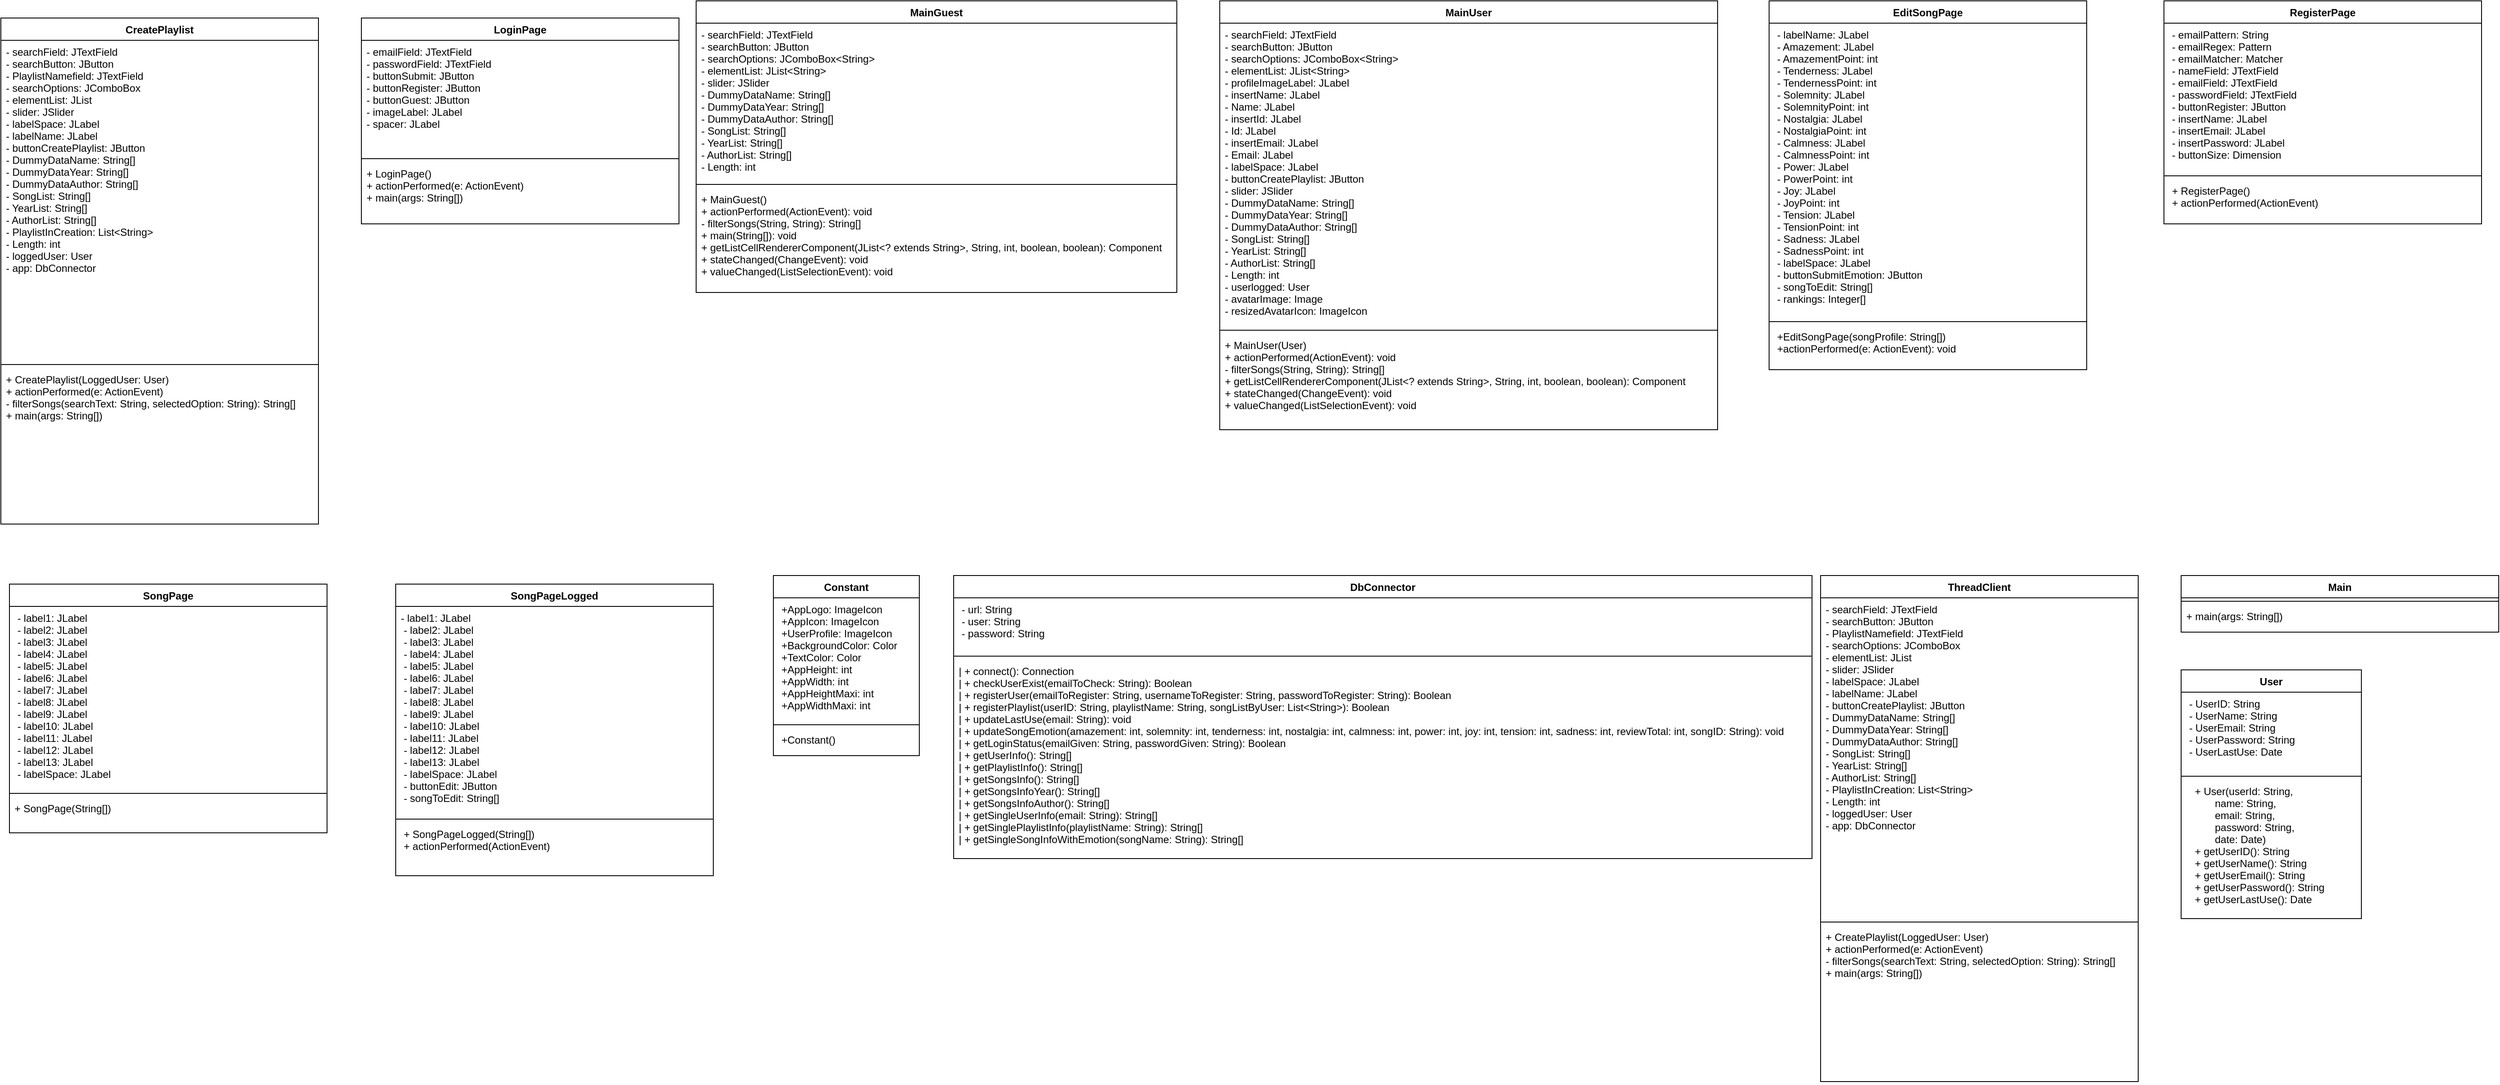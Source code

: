 <mxfile version="20.6.1" type="device"><diagram id="LQ3KDOGqkC2uTU6JP0ZB" name="Pagina-1"><mxGraphModel dx="2234" dy="1517" grid="1" gridSize="10" guides="1" tooltips="1" connect="1" arrows="1" fold="1" page="1" pageScale="1" pageWidth="827" pageHeight="1169" math="0" shadow="0"><root><mxCell id="0"/><mxCell id="1" parent="0"/><mxCell id="YbxQIlslr-gbgTpIGdm2-1" value="CreatePlaylist" style="swimlane;fontStyle=1;align=center;verticalAlign=top;childLayout=stackLayout;horizontal=1;startSize=26;horizontalStack=0;resizeParent=1;resizeParentMax=0;resizeLast=0;collapsible=1;marginBottom=0;" vertex="1" parent="1"><mxGeometry x="320" y="230" width="370" height="590" as="geometry"/></mxCell><mxCell id="YbxQIlslr-gbgTpIGdm2-2" value="- searchField: JTextField&#10;- searchButton: JButton&#10;- PlaylistNamefield: JTextField&#10;- searchOptions: JComboBox&#10;- elementList: JList&#10;- slider: JSlider&#10;- labelSpace: JLabel&#10;- labelName: JLabel&#10;- buttonCreatePlaylist: JButton&#10;- DummyDataName: String[]&#10;- DummyDataYear: String[]&#10;- DummyDataAuthor: String[]&#10;- SongList: String[]&#10;- YearList: String[]&#10;- AuthorList: String[]&#10;- PlaylistInCreation: List&lt;String&gt;&#10;- Length: int&#10;- loggedUser: User&#10;- app: DbConnector" style="text;strokeColor=none;fillColor=none;align=left;verticalAlign=top;spacingLeft=4;spacingRight=4;overflow=hidden;rotatable=0;points=[[0,0.5],[1,0.5]];portConstraint=eastwest;" vertex="1" parent="YbxQIlslr-gbgTpIGdm2-1"><mxGeometry y="26" width="370" height="374" as="geometry"/></mxCell><mxCell id="YbxQIlslr-gbgTpIGdm2-3" value="" style="line;strokeWidth=1;fillColor=none;align=left;verticalAlign=middle;spacingTop=-1;spacingLeft=3;spacingRight=3;rotatable=0;labelPosition=right;points=[];portConstraint=eastwest;strokeColor=inherit;" vertex="1" parent="YbxQIlslr-gbgTpIGdm2-1"><mxGeometry y="400" width="370" height="8" as="geometry"/></mxCell><mxCell id="YbxQIlslr-gbgTpIGdm2-4" value="+ CreatePlaylist(LoggedUser: User)&#10;+ actionPerformed(e: ActionEvent)&#10;- filterSongs(searchText: String, selectedOption: String): String[]&#10;+ main(args: String[])" style="text;strokeColor=none;fillColor=none;align=left;verticalAlign=top;spacingLeft=4;spacingRight=4;overflow=hidden;rotatable=0;points=[[0,0.5],[1,0.5]];portConstraint=eastwest;" vertex="1" parent="YbxQIlslr-gbgTpIGdm2-1"><mxGeometry y="408" width="370" height="182" as="geometry"/></mxCell><mxCell id="YbxQIlslr-gbgTpIGdm2-5" value="LoginPage" style="swimlane;fontStyle=1;align=center;verticalAlign=top;childLayout=stackLayout;horizontal=1;startSize=26;horizontalStack=0;resizeParent=1;resizeParentMax=0;resizeLast=0;collapsible=1;marginBottom=0;" vertex="1" parent="1"><mxGeometry x="740" y="230" width="370" height="240" as="geometry"/></mxCell><mxCell id="YbxQIlslr-gbgTpIGdm2-6" value="- emailField: JTextField&#10;- passwordField: JTextField&#10;- buttonSubmit: JButton&#10;- buttonRegister: JButton&#10;- buttonGuest: JButton&#10;- imageLabel: JLabel&#10;- spacer: JLabel" style="text;strokeColor=none;fillColor=none;align=left;verticalAlign=top;spacingLeft=4;spacingRight=4;overflow=hidden;rotatable=0;points=[[0,0.5],[1,0.5]];portConstraint=eastwest;" vertex="1" parent="YbxQIlslr-gbgTpIGdm2-5"><mxGeometry y="26" width="370" height="134" as="geometry"/></mxCell><mxCell id="YbxQIlslr-gbgTpIGdm2-7" value="" style="line;strokeWidth=1;fillColor=none;align=left;verticalAlign=middle;spacingTop=-1;spacingLeft=3;spacingRight=3;rotatable=0;labelPosition=right;points=[];portConstraint=eastwest;strokeColor=inherit;" vertex="1" parent="YbxQIlslr-gbgTpIGdm2-5"><mxGeometry y="160" width="370" height="8" as="geometry"/></mxCell><mxCell id="YbxQIlslr-gbgTpIGdm2-8" value="+ LoginPage()&#10;+ actionPerformed(e: ActionEvent)&#10;+ main(args: String[])" style="text;strokeColor=none;fillColor=none;align=left;verticalAlign=top;spacingLeft=4;spacingRight=4;overflow=hidden;rotatable=0;points=[[0,0.5],[1,0.5]];portConstraint=eastwest;" vertex="1" parent="YbxQIlslr-gbgTpIGdm2-5"><mxGeometry y="168" width="370" height="72" as="geometry"/></mxCell><mxCell id="YbxQIlslr-gbgTpIGdm2-14" value="MainGuest" style="swimlane;fontStyle=1;align=center;verticalAlign=top;childLayout=stackLayout;horizontal=1;startSize=26;horizontalStack=0;resizeParent=1;resizeParentMax=0;resizeLast=0;collapsible=1;marginBottom=0;" vertex="1" parent="1"><mxGeometry x="1130" y="210" width="560" height="340" as="geometry"/></mxCell><mxCell id="YbxQIlslr-gbgTpIGdm2-15" value="- searchField: JTextField&#10;- searchButton: JButton&#10;- searchOptions: JComboBox&lt;String&gt;&#10;- elementList: JList&lt;String&gt;&#10;- slider: JSlider&#10;- DummyDataName: String[]&#10;- DummyDataYear: String[]&#10;- DummyDataAuthor: String[]&#10;- SongList: String[]&#10;- YearList: String[]&#10;- AuthorList: String[]&#10;- Length: int" style="text;strokeColor=none;fillColor=none;align=left;verticalAlign=top;spacingLeft=4;spacingRight=4;overflow=hidden;rotatable=0;points=[[0,0.5],[1,0.5]];portConstraint=eastwest;" vertex="1" parent="YbxQIlslr-gbgTpIGdm2-14"><mxGeometry y="26" width="560" height="184" as="geometry"/></mxCell><mxCell id="YbxQIlslr-gbgTpIGdm2-16" value="" style="line;strokeWidth=1;fillColor=none;align=left;verticalAlign=middle;spacingTop=-1;spacingLeft=3;spacingRight=3;rotatable=0;labelPosition=right;points=[];portConstraint=eastwest;strokeColor=inherit;" vertex="1" parent="YbxQIlslr-gbgTpIGdm2-14"><mxGeometry y="210" width="560" height="8" as="geometry"/></mxCell><mxCell id="YbxQIlslr-gbgTpIGdm2-17" value="+ MainGuest()&#10;+ actionPerformed(ActionEvent): void&#10;- filterSongs(String, String): String[]&#10;+ main(String[]): void&#10;+ getListCellRendererComponent(JList&lt;? extends String&gt;, String, int, boolean, boolean): Component&#10;+ stateChanged(ChangeEvent): void&#10;+ valueChanged(ListSelectionEvent): void" style="text;strokeColor=none;fillColor=none;align=left;verticalAlign=top;spacingLeft=4;spacingRight=4;overflow=hidden;rotatable=0;points=[[0,0.5],[1,0.5]];portConstraint=eastwest;" vertex="1" parent="YbxQIlslr-gbgTpIGdm2-14"><mxGeometry y="218" width="560" height="122" as="geometry"/></mxCell><mxCell id="YbxQIlslr-gbgTpIGdm2-18" value="MainUser" style="swimlane;fontStyle=1;align=center;verticalAlign=top;childLayout=stackLayout;horizontal=1;startSize=26;horizontalStack=0;resizeParent=1;resizeParentMax=0;resizeLast=0;collapsible=1;marginBottom=0;" vertex="1" parent="1"><mxGeometry x="1740" y="210" width="580" height="500" as="geometry"/></mxCell><mxCell id="YbxQIlslr-gbgTpIGdm2-19" value="- searchField: JTextField&#10;- searchButton: JButton&#10;- searchOptions: JComboBox&lt;String&gt;&#10;- elementList: JList&lt;String&gt;&#10;- profileImageLabel: JLabel&#10;- insertName: JLabel&#10;- Name: JLabel&#10;- insertId: JLabel&#10;- Id: JLabel&#10;- insertEmail: JLabel&#10;- Email: JLabel&#10;- labelSpace: JLabel&#10;- buttonCreatePlaylist: JButton&#10;- slider: JSlider&#10;- DummyDataName: String[]&#10;- DummyDataYear: String[]&#10;- DummyDataAuthor: String[]&#10;- SongList: String[]&#10;- YearList: String[]&#10;- AuthorList: String[]&#10;- Length: int&#10;- userlogged: User&#10;- avatarImage: Image&#10;- resizedAvatarIcon: ImageIcon" style="text;strokeColor=none;fillColor=none;align=left;verticalAlign=top;spacingLeft=4;spacingRight=4;overflow=hidden;rotatable=0;points=[[0,0.5],[1,0.5]];portConstraint=eastwest;" vertex="1" parent="YbxQIlslr-gbgTpIGdm2-18"><mxGeometry y="26" width="580" height="354" as="geometry"/></mxCell><mxCell id="YbxQIlslr-gbgTpIGdm2-20" value="" style="line;strokeWidth=1;fillColor=none;align=left;verticalAlign=middle;spacingTop=-1;spacingLeft=3;spacingRight=3;rotatable=0;labelPosition=right;points=[];portConstraint=eastwest;strokeColor=inherit;" vertex="1" parent="YbxQIlslr-gbgTpIGdm2-18"><mxGeometry y="380" width="580" height="8" as="geometry"/></mxCell><mxCell id="YbxQIlslr-gbgTpIGdm2-21" value="+ MainUser(User)&#10;+ actionPerformed(ActionEvent): void&#10;- filterSongs(String, String): String[]&#10;+ getListCellRendererComponent(JList&lt;? extends String&gt;, String, int, boolean, boolean): Component&#10;+ stateChanged(ChangeEvent): void&#10;+ valueChanged(ListSelectionEvent): void" style="text;strokeColor=none;fillColor=none;align=left;verticalAlign=top;spacingLeft=4;spacingRight=4;overflow=hidden;rotatable=0;points=[[0,0.5],[1,0.5]];portConstraint=eastwest;" vertex="1" parent="YbxQIlslr-gbgTpIGdm2-18"><mxGeometry y="388" width="580" height="112" as="geometry"/></mxCell><mxCell id="YbxQIlslr-gbgTpIGdm2-22" value="EditSongPage" style="swimlane;fontStyle=1;align=center;verticalAlign=top;childLayout=stackLayout;horizontal=1;startSize=26;horizontalStack=0;resizeParent=1;resizeParentMax=0;resizeLast=0;collapsible=1;marginBottom=0;" vertex="1" parent="1"><mxGeometry x="2380" y="210" width="370" height="430" as="geometry"/></mxCell><mxCell id="YbxQIlslr-gbgTpIGdm2-23" value=" - labelName: JLabel&#10; - Amazement: JLabel&#10; - AmazementPoint: int&#10; - Tenderness: JLabel&#10; - TendernessPoint: int&#10; - Solemnity: JLabel&#10; - SolemnityPoint: int&#10; - Nostalgia: JLabel&#10; - NostalgiaPoint: int&#10; - Calmness: JLabel&#10; - CalmnessPoint: int&#10; - Power: JLabel&#10; - PowerPoint: int&#10; - Joy: JLabel&#10; - JoyPoint: int&#10; - Tension: JLabel&#10; - TensionPoint: int&#10; - Sadness: JLabel&#10; - SadnessPoint: int&#10; - labelSpace: JLabel&#10; - buttonSubmitEmotion: JButton&#10; - songToEdit: String[]&#10; - rankings: Integer[]" style="text;strokeColor=none;fillColor=none;align=left;verticalAlign=top;spacingLeft=4;spacingRight=4;overflow=hidden;rotatable=0;points=[[0,0.5],[1,0.5]];portConstraint=eastwest;" vertex="1" parent="YbxQIlslr-gbgTpIGdm2-22"><mxGeometry y="26" width="370" height="344" as="geometry"/></mxCell><mxCell id="YbxQIlslr-gbgTpIGdm2-24" value="" style="line;strokeWidth=1;fillColor=none;align=left;verticalAlign=middle;spacingTop=-1;spacingLeft=3;spacingRight=3;rotatable=0;labelPosition=right;points=[];portConstraint=eastwest;strokeColor=inherit;" vertex="1" parent="YbxQIlslr-gbgTpIGdm2-22"><mxGeometry y="370" width="370" height="8" as="geometry"/></mxCell><mxCell id="YbxQIlslr-gbgTpIGdm2-25" value=" +EditSongPage(songProfile: String[]) &#10; +actionPerformed(e: ActionEvent): void" style="text;strokeColor=none;fillColor=none;align=left;verticalAlign=top;spacingLeft=4;spacingRight=4;overflow=hidden;rotatable=0;points=[[0,0.5],[1,0.5]];portConstraint=eastwest;" vertex="1" parent="YbxQIlslr-gbgTpIGdm2-22"><mxGeometry y="378" width="370" height="52" as="geometry"/></mxCell><mxCell id="YbxQIlslr-gbgTpIGdm2-26" value="RegisterPage" style="swimlane;fontStyle=1;align=center;verticalAlign=top;childLayout=stackLayout;horizontal=1;startSize=26;horizontalStack=0;resizeParent=1;resizeParentMax=0;resizeLast=0;collapsible=1;marginBottom=0;" vertex="1" parent="1"><mxGeometry x="2840" y="210" width="370" height="260" as="geometry"/></mxCell><mxCell id="YbxQIlslr-gbgTpIGdm2-27" value=" - emailPattern: String          &#10; - emailRegex: Pattern            &#10; - emailMatcher: Matcher          &#10; - nameField: JTextField          &#10; - emailField: JTextField         &#10; - passwordField: JTextField      &#10; - buttonRegister: JButton        &#10; - insertName: JLabel             &#10; - insertEmail: JLabel            &#10; - insertPassword: JLabel         &#10; - buttonSize: Dimension          " style="text;strokeColor=none;fillColor=none;align=left;verticalAlign=top;spacingLeft=4;spacingRight=4;overflow=hidden;rotatable=0;points=[[0,0.5],[1,0.5]];portConstraint=eastwest;" vertex="1" parent="YbxQIlslr-gbgTpIGdm2-26"><mxGeometry y="26" width="370" height="174" as="geometry"/></mxCell><mxCell id="YbxQIlslr-gbgTpIGdm2-28" value="" style="line;strokeWidth=1;fillColor=none;align=left;verticalAlign=middle;spacingTop=-1;spacingLeft=3;spacingRight=3;rotatable=0;labelPosition=right;points=[];portConstraint=eastwest;strokeColor=inherit;" vertex="1" parent="YbxQIlslr-gbgTpIGdm2-26"><mxGeometry y="200" width="370" height="8" as="geometry"/></mxCell><mxCell id="YbxQIlslr-gbgTpIGdm2-29" value=" + RegisterPage()                &#10; + actionPerformed(ActionEvent)  " style="text;strokeColor=none;fillColor=none;align=left;verticalAlign=top;spacingLeft=4;spacingRight=4;overflow=hidden;rotatable=0;points=[[0,0.5],[1,0.5]];portConstraint=eastwest;" vertex="1" parent="YbxQIlslr-gbgTpIGdm2-26"><mxGeometry y="208" width="370" height="52" as="geometry"/></mxCell><mxCell id="YbxQIlslr-gbgTpIGdm2-30" value="SongPage" style="swimlane;fontStyle=1;align=center;verticalAlign=top;childLayout=stackLayout;horizontal=1;startSize=26;horizontalStack=0;resizeParent=1;resizeParentMax=0;resizeLast=0;collapsible=1;marginBottom=0;" vertex="1" parent="1"><mxGeometry x="330" y="890" width="370" height="290" as="geometry"/></mxCell><mxCell id="YbxQIlslr-gbgTpIGdm2-31" value=" - label1: JLabel               &#10; - label2: JLabel               &#10; - label3: JLabel               &#10; - label4: JLabel               &#10; - label5: JLabel               &#10; - label6: JLabel               &#10; - label7: JLabel               &#10; - label8: JLabel               &#10; - label9: JLabel               &#10; - label10: JLabel              &#10; - label11: JLabel              &#10; - label12: JLabel              &#10; - label13: JLabel              &#10; - labelSpace: JLabel           " style="text;strokeColor=none;fillColor=none;align=left;verticalAlign=top;spacingLeft=4;spacingRight=4;overflow=hidden;rotatable=0;points=[[0,0.5],[1,0.5]];portConstraint=eastwest;" vertex="1" parent="YbxQIlslr-gbgTpIGdm2-30"><mxGeometry y="26" width="370" height="214" as="geometry"/></mxCell><mxCell id="YbxQIlslr-gbgTpIGdm2-32" value="" style="line;strokeWidth=1;fillColor=none;align=left;verticalAlign=middle;spacingTop=-1;spacingLeft=3;spacingRight=3;rotatable=0;labelPosition=right;points=[];portConstraint=eastwest;strokeColor=inherit;" vertex="1" parent="YbxQIlslr-gbgTpIGdm2-30"><mxGeometry y="240" width="370" height="8" as="geometry"/></mxCell><mxCell id="YbxQIlslr-gbgTpIGdm2-33" value="+ SongPage(String[])" style="text;strokeColor=none;fillColor=none;align=left;verticalAlign=top;spacingLeft=4;spacingRight=4;overflow=hidden;rotatable=0;points=[[0,0.5],[1,0.5]];portConstraint=eastwest;" vertex="1" parent="YbxQIlslr-gbgTpIGdm2-30"><mxGeometry y="248" width="370" height="42" as="geometry"/></mxCell><mxCell id="YbxQIlslr-gbgTpIGdm2-34" value="SongPageLogged" style="swimlane;fontStyle=1;align=center;verticalAlign=top;childLayout=stackLayout;horizontal=1;startSize=26;horizontalStack=0;resizeParent=1;resizeParentMax=0;resizeLast=0;collapsible=1;marginBottom=0;" vertex="1" parent="1"><mxGeometry x="780" y="890" width="370" height="340" as="geometry"/></mxCell><mxCell id="YbxQIlslr-gbgTpIGdm2-35" value="- label1: JLabel               &#10; - label2: JLabel              &#10; - label3: JLabel               &#10; - label4: JLabel               &#10; - label5: JLabel               &#10; - label6: JLabel               &#10; - label7: JLabel               &#10; - label8: JLabel               &#10; - label9: JLabel               &#10; - label10: JLabel              &#10; - label11: JLabel              &#10; - label12: JLabel              &#10; - label13: JLabel              &#10; - labelSpace: JLabel           &#10; - buttonEdit: JButton          &#10; - songToEdit: String[]         " style="text;strokeColor=none;fillColor=none;align=left;verticalAlign=top;spacingLeft=4;spacingRight=4;overflow=hidden;rotatable=0;points=[[0,0.5],[1,0.5]];portConstraint=eastwest;" vertex="1" parent="YbxQIlslr-gbgTpIGdm2-34"><mxGeometry y="26" width="370" height="244" as="geometry"/></mxCell><mxCell id="YbxQIlslr-gbgTpIGdm2-36" value="" style="line;strokeWidth=1;fillColor=none;align=left;verticalAlign=middle;spacingTop=-1;spacingLeft=3;spacingRight=3;rotatable=0;labelPosition=right;points=[];portConstraint=eastwest;strokeColor=inherit;" vertex="1" parent="YbxQIlslr-gbgTpIGdm2-34"><mxGeometry y="270" width="370" height="8" as="geometry"/></mxCell><mxCell id="YbxQIlslr-gbgTpIGdm2-37" value=" + SongPageLogged(String[])     &#10; + actionPerformed(ActionEvent) " style="text;strokeColor=none;fillColor=none;align=left;verticalAlign=top;spacingLeft=4;spacingRight=4;overflow=hidden;rotatable=0;points=[[0,0.5],[1,0.5]];portConstraint=eastwest;" vertex="1" parent="YbxQIlslr-gbgTpIGdm2-34"><mxGeometry y="278" width="370" height="62" as="geometry"/></mxCell><mxCell id="YbxQIlslr-gbgTpIGdm2-38" value="Constant" style="swimlane;fontStyle=1;align=center;verticalAlign=top;childLayout=stackLayout;horizontal=1;startSize=26;horizontalStack=0;resizeParent=1;resizeParentMax=0;resizeLast=0;collapsible=1;marginBottom=0;" vertex="1" parent="1"><mxGeometry x="1220" y="880" width="170" height="210" as="geometry"/></mxCell><mxCell id="YbxQIlslr-gbgTpIGdm2-39" value=" +AppLogo: ImageIcon                &#10; +AppIcon: ImageIcon                 &#10; +UserProfile: ImageIcon            &#10; +BackgroundColor: Color            &#10; +TextColor: Color                   &#10; +AppHeight: int                     &#10; +AppWidth: int                      &#10; +AppHeightMaxi: int                 &#10; +AppWidthMaxi: int                  " style="text;strokeColor=none;fillColor=none;align=left;verticalAlign=top;spacingLeft=4;spacingRight=4;overflow=hidden;rotatable=0;points=[[0,0.5],[1,0.5]];portConstraint=eastwest;" vertex="1" parent="YbxQIlslr-gbgTpIGdm2-38"><mxGeometry y="26" width="170" height="144" as="geometry"/></mxCell><mxCell id="YbxQIlslr-gbgTpIGdm2-40" value="" style="line;strokeWidth=1;fillColor=none;align=left;verticalAlign=middle;spacingTop=-1;spacingLeft=3;spacingRight=3;rotatable=0;labelPosition=right;points=[];portConstraint=eastwest;strokeColor=inherit;" vertex="1" parent="YbxQIlslr-gbgTpIGdm2-38"><mxGeometry y="170" width="170" height="8" as="geometry"/></mxCell><mxCell id="YbxQIlslr-gbgTpIGdm2-41" value=" +Constant()" style="text;strokeColor=none;fillColor=none;align=left;verticalAlign=top;spacingLeft=4;spacingRight=4;overflow=hidden;rotatable=0;points=[[0,0.5],[1,0.5]];portConstraint=eastwest;" vertex="1" parent="YbxQIlslr-gbgTpIGdm2-38"><mxGeometry y="178" width="170" height="32" as="geometry"/></mxCell><mxCell id="YbxQIlslr-gbgTpIGdm2-42" value="DbConnector" style="swimlane;fontStyle=1;align=center;verticalAlign=top;childLayout=stackLayout;horizontal=1;startSize=26;horizontalStack=0;resizeParent=1;resizeParentMax=0;resizeLast=0;collapsible=1;marginBottom=0;" vertex="1" parent="1"><mxGeometry x="1430" y="880" width="1000" height="330" as="geometry"/></mxCell><mxCell id="YbxQIlslr-gbgTpIGdm2-43" value=" - url: String   &#10; - user: String  &#10; - password: String " style="text;strokeColor=none;fillColor=none;align=left;verticalAlign=top;spacingLeft=4;spacingRight=4;overflow=hidden;rotatable=0;points=[[0,0.5],[1,0.5]];portConstraint=eastwest;" vertex="1" parent="YbxQIlslr-gbgTpIGdm2-42"><mxGeometry y="26" width="1000" height="64" as="geometry"/></mxCell><mxCell id="YbxQIlslr-gbgTpIGdm2-44" value="" style="line;strokeWidth=1;fillColor=none;align=left;verticalAlign=middle;spacingTop=-1;spacingLeft=3;spacingRight=3;rotatable=0;labelPosition=right;points=[];portConstraint=eastwest;strokeColor=inherit;" vertex="1" parent="YbxQIlslr-gbgTpIGdm2-42"><mxGeometry y="90" width="1000" height="8" as="geometry"/></mxCell><mxCell id="YbxQIlslr-gbgTpIGdm2-45" value="| + connect(): Connection &#10;| + checkUserExist(emailToCheck: String): Boolean &#10;| + registerUser(emailToRegister: String, usernameToRegister: String, passwordToRegister: String): Boolean &#10;| + registerPlaylist(userID: String, playlistName: String, songListByUser: List&lt;String&gt;): Boolean &#10;| + updateLastUse(email: String): void &#10;| + updateSongEmotion(amazement: int, solemnity: int, tenderness: int, nostalgia: int, calmness: int, power: int, joy: int, tension: int, sadness: int, reviewTotal: int, songID: String): void &#10;| + getLoginStatus(emailGiven: String, passwordGiven: String): Boolean &#10;| + getUserInfo(): String[] &#10;| + getPlaylistInfo(): String[] &#10;| + getSongsInfo(): String[] &#10;| + getSongsInfoYear(): String[] &#10;| + getSongsInfoAuthor(): String[] &#10;| + getSingleUserInfo(email: String): String[] &#10;| + getSinglePlaylistInfo(playlistName: String): String[] &#10;| + getSingleSongInfoWithEmotion(songName: String): String[] " style="text;strokeColor=none;fillColor=none;align=left;verticalAlign=top;spacingLeft=4;spacingRight=4;overflow=hidden;rotatable=0;points=[[0,0.5],[1,0.5]];portConstraint=eastwest;" vertex="1" parent="YbxQIlslr-gbgTpIGdm2-42"><mxGeometry y="98" width="1000" height="232" as="geometry"/></mxCell><mxCell id="YbxQIlslr-gbgTpIGdm2-46" value="ThreadClient" style="swimlane;fontStyle=1;align=center;verticalAlign=top;childLayout=stackLayout;horizontal=1;startSize=26;horizontalStack=0;resizeParent=1;resizeParentMax=0;resizeLast=0;collapsible=1;marginBottom=0;" vertex="1" parent="1"><mxGeometry x="2440" y="880" width="370" height="590" as="geometry"/></mxCell><mxCell id="YbxQIlslr-gbgTpIGdm2-47" value="- searchField: JTextField&#10;- searchButton: JButton&#10;- PlaylistNamefield: JTextField&#10;- searchOptions: JComboBox&#10;- elementList: JList&#10;- slider: JSlider&#10;- labelSpace: JLabel&#10;- labelName: JLabel&#10;- buttonCreatePlaylist: JButton&#10;- DummyDataName: String[]&#10;- DummyDataYear: String[]&#10;- DummyDataAuthor: String[]&#10;- SongList: String[]&#10;- YearList: String[]&#10;- AuthorList: String[]&#10;- PlaylistInCreation: List&lt;String&gt;&#10;- Length: int&#10;- loggedUser: User&#10;- app: DbConnector" style="text;strokeColor=none;fillColor=none;align=left;verticalAlign=top;spacingLeft=4;spacingRight=4;overflow=hidden;rotatable=0;points=[[0,0.5],[1,0.5]];portConstraint=eastwest;" vertex="1" parent="YbxQIlslr-gbgTpIGdm2-46"><mxGeometry y="26" width="370" height="374" as="geometry"/></mxCell><mxCell id="YbxQIlslr-gbgTpIGdm2-48" value="" style="line;strokeWidth=1;fillColor=none;align=left;verticalAlign=middle;spacingTop=-1;spacingLeft=3;spacingRight=3;rotatable=0;labelPosition=right;points=[];portConstraint=eastwest;strokeColor=inherit;" vertex="1" parent="YbxQIlslr-gbgTpIGdm2-46"><mxGeometry y="400" width="370" height="8" as="geometry"/></mxCell><mxCell id="YbxQIlslr-gbgTpIGdm2-49" value="+ CreatePlaylist(LoggedUser: User)&#10;+ actionPerformed(e: ActionEvent)&#10;- filterSongs(searchText: String, selectedOption: String): String[]&#10;+ main(args: String[])" style="text;strokeColor=none;fillColor=none;align=left;verticalAlign=top;spacingLeft=4;spacingRight=4;overflow=hidden;rotatable=0;points=[[0,0.5],[1,0.5]];portConstraint=eastwest;" vertex="1" parent="YbxQIlslr-gbgTpIGdm2-46"><mxGeometry y="408" width="370" height="182" as="geometry"/></mxCell><mxCell id="YbxQIlslr-gbgTpIGdm2-50" value="Main" style="swimlane;fontStyle=1;align=center;verticalAlign=top;childLayout=stackLayout;horizontal=1;startSize=26;horizontalStack=0;resizeParent=1;resizeParentMax=0;resizeLast=0;collapsible=1;marginBottom=0;" vertex="1" parent="1"><mxGeometry x="2860" y="880" width="370" height="66" as="geometry"/></mxCell><mxCell id="YbxQIlslr-gbgTpIGdm2-52" value="" style="line;strokeWidth=1;fillColor=none;align=left;verticalAlign=middle;spacingTop=-1;spacingLeft=3;spacingRight=3;rotatable=0;labelPosition=right;points=[];portConstraint=eastwest;strokeColor=inherit;" vertex="1" parent="YbxQIlslr-gbgTpIGdm2-50"><mxGeometry y="26" width="370" height="8" as="geometry"/></mxCell><mxCell id="YbxQIlslr-gbgTpIGdm2-53" value="+ main(args: String[])" style="text;strokeColor=none;fillColor=none;align=left;verticalAlign=top;spacingLeft=4;spacingRight=4;overflow=hidden;rotatable=0;points=[[0,0.5],[1,0.5]];portConstraint=eastwest;" vertex="1" parent="YbxQIlslr-gbgTpIGdm2-50"><mxGeometry y="34" width="370" height="32" as="geometry"/></mxCell><mxCell id="YbxQIlslr-gbgTpIGdm2-54" value="User" style="swimlane;fontStyle=1;align=center;verticalAlign=top;childLayout=stackLayout;horizontal=1;startSize=26;horizontalStack=0;resizeParent=1;resizeParentMax=0;resizeLast=0;collapsible=1;marginBottom=0;" vertex="1" parent="1"><mxGeometry x="2860" y="990" width="210" height="290" as="geometry"/></mxCell><mxCell id="YbxQIlslr-gbgTpIGdm2-55" value=" - UserID: String               &#10; - UserName: String             &#10; - UserEmail: String            &#10; - UserPassword: String         &#10; - UserLastUse: Date            " style="text;strokeColor=none;fillColor=none;align=left;verticalAlign=top;spacingLeft=4;spacingRight=4;overflow=hidden;rotatable=0;points=[[0,0.5],[1,0.5]];portConstraint=eastwest;" vertex="1" parent="YbxQIlslr-gbgTpIGdm2-54"><mxGeometry y="26" width="210" height="94" as="geometry"/></mxCell><mxCell id="YbxQIlslr-gbgTpIGdm2-56" value="" style="line;strokeWidth=1;fillColor=none;align=left;verticalAlign=middle;spacingTop=-1;spacingLeft=3;spacingRight=3;rotatable=0;labelPosition=right;points=[];portConstraint=eastwest;strokeColor=inherit;" vertex="1" parent="YbxQIlslr-gbgTpIGdm2-54"><mxGeometry y="120" width="210" height="8" as="geometry"/></mxCell><mxCell id="YbxQIlslr-gbgTpIGdm2-57" value="   + User(userId: String,         &#10;          name: String,           &#10;          email: String,          &#10;          password: String,       &#10;          date: Date)             &#10;   + getUserID(): String          &#10;   + getUserName(): String        &#10;   + getUserEmail(): String       &#10;   + getUserPassword(): String    &#10;   + getUserLastUse(): Date       " style="text;strokeColor=none;fillColor=none;align=left;verticalAlign=top;spacingLeft=4;spacingRight=4;overflow=hidden;rotatable=0;points=[[0,0.5],[1,0.5]];portConstraint=eastwest;" vertex="1" parent="YbxQIlslr-gbgTpIGdm2-54"><mxGeometry y="128" width="210" height="162" as="geometry"/></mxCell></root></mxGraphModel></diagram></mxfile>